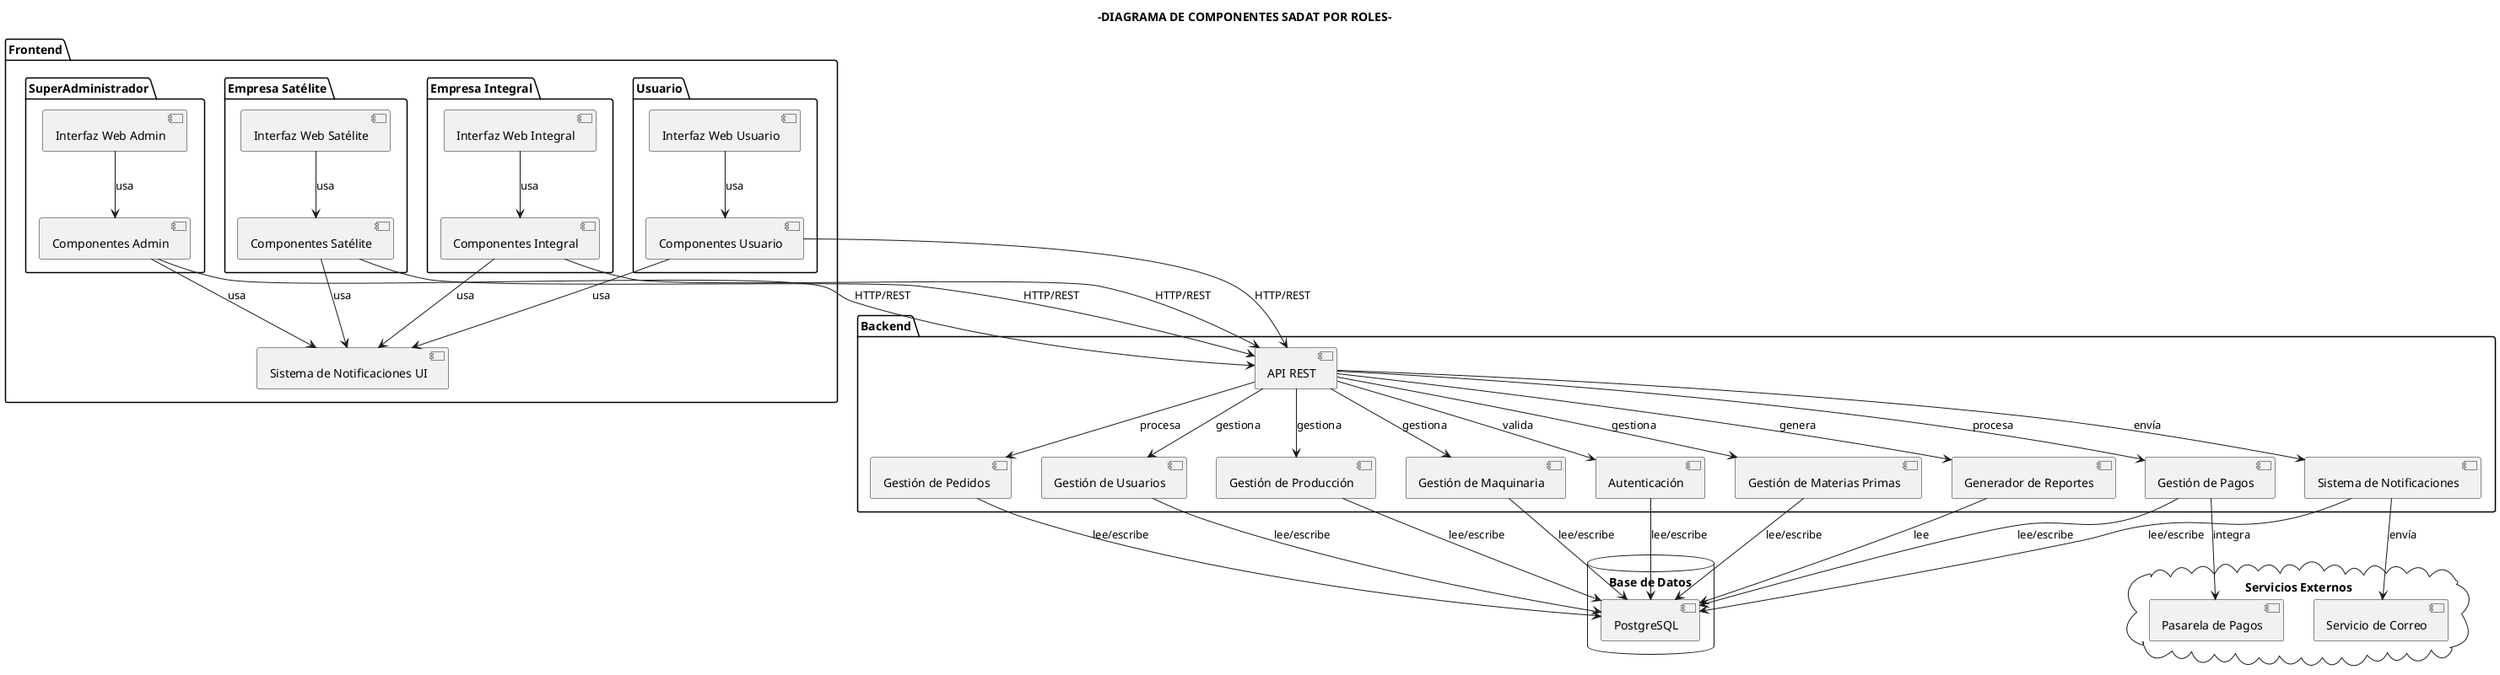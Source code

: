 @startuml
title -DIAGRAMA DE COMPONENTES SADAT POR ROLES-

package "Frontend" {
  package "Usuario" {
    [Interfaz Web Usuario] as IWU
    [Componentes Usuario] as CU
  }
  
  package "Empresa Integral" {
    [Interfaz Web Integral] as IWI
    [Componentes Integral] as CI
  }
  
  package "Empresa Satélite" {
    [Interfaz Web Satélite] as IWS
    [Componentes Satélite] as CS
  }
  
  package "SuperAdministrador" {
    [Interfaz Web Admin] as IWA
    [Componentes Admin] as CA
  }
  
  [Sistema de Notificaciones UI] as SN
}

package "Backend" {
  [API REST] as API
  [Autenticación] as AUTH
  [Gestión de Usuarios] as GU
  [Gestión de Pedidos] as GP
  [Gestión de Pagos] as GPAY
  [Gestión de Producción] as GPROD
  [Gestión de Maquinaria] as GMAQ
  [Gestión de Materias Primas] as GMP
  [Sistema de Notificaciones] as NOTI
  [Generador de Reportes] as REP
}

database "Base de Datos" {
  [PostgreSQL] as DB
}

cloud "Servicios Externos" {
  [Pasarela de Pagos] as PP
  [Servicio de Correo] as EMAIL
}

IWU --> CU : "usa"
IWI --> CI : "usa"
IWS --> CS : "usa"
IWA --> CA : "usa"

CU --> SN : "usa"
CI --> SN : "usa"
CS --> SN : "usa"
CA --> SN : "usa"

CU --> API : "HTTP/REST"
CI --> API : "HTTP/REST"
CS --> API : "HTTP/REST"
CA --> API : "HTTP/REST"

API --> AUTH : "valida"
API --> GU : "gestiona"
API --> GP : "procesa"
API --> GPAY : "procesa"
API --> GPROD : "gestiona"
API --> GMAQ : "gestiona"
API --> GMP : "gestiona"
API --> NOTI : "envía"
API --> REP : "genera"

GPAY --> PP : "integra"
NOTI --> EMAIL : "envía"

AUTH --> DB : "lee/escribe"
GU --> DB : "lee/escribe"
GP --> DB : "lee/escribe"
GPAY --> DB : "lee/escribe"
GPROD --> DB : "lee/escribe"
GMAQ --> DB : "lee/escribe"
GMP --> DB : "lee/escribe"
NOTI --> DB : "lee/escribe"
REP --> DB : "lee"

@enduml